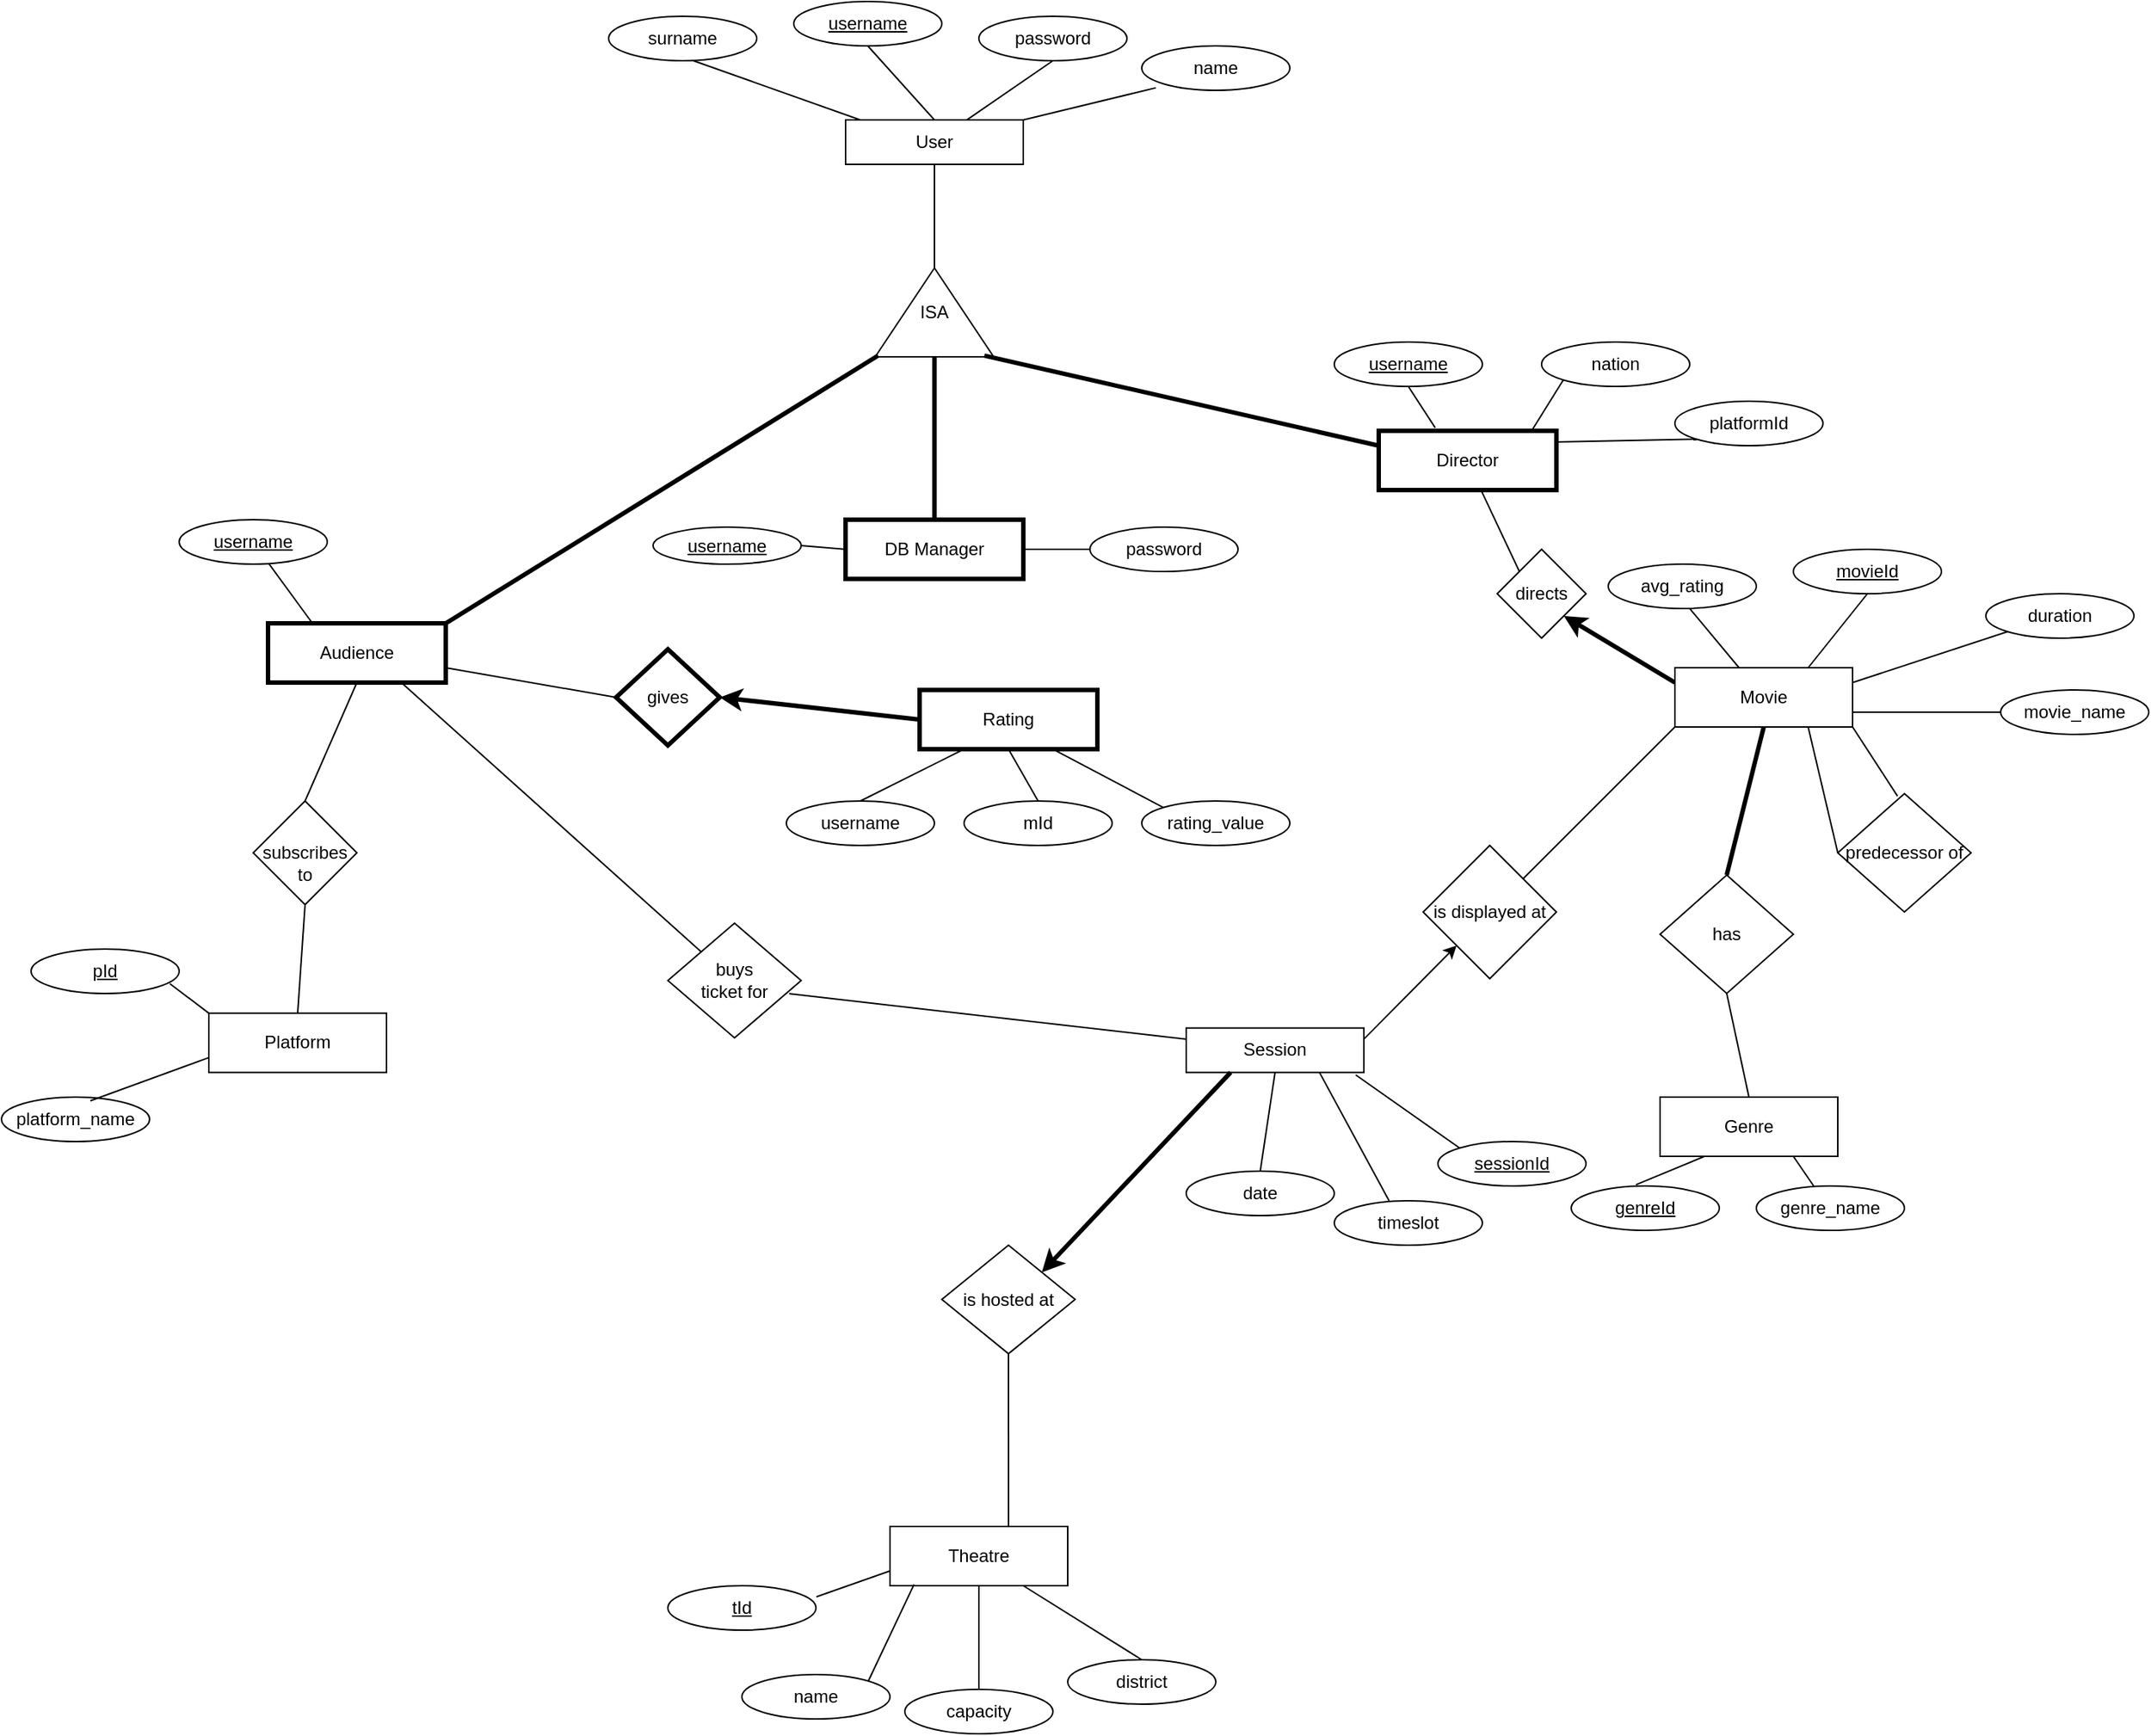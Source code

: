<mxfile version="21.1.2" type="github">
  <diagram id="R2lEEEUBdFMjLlhIrx00" name="Page-1">
    <mxGraphModel dx="2578" dy="990" grid="1" gridSize="10" guides="1" tooltips="1" connect="1" arrows="1" fold="1" page="1" pageScale="1" pageWidth="850" pageHeight="1100" math="0" shadow="0" extFonts="Permanent Marker^https://fonts.googleapis.com/css?family=Permanent+Marker">
      <root>
        <mxCell id="0" />
        <mxCell id="1" parent="0" />
        <mxCell id="zAh7T7VeR0X0RpMaVZyu-1" value="User" style="rounded=0;whiteSpace=wrap;html=1;" vertex="1" parent="1">
          <mxGeometry x="100" y="150" width="120" height="30" as="geometry" />
        </mxCell>
        <mxCell id="zAh7T7VeR0X0RpMaVZyu-5" value="" style="endArrow=none;html=1;rounded=0;exitX=0.672;exitY=0.999;exitDx=0;exitDy=0;exitPerimeter=0;entryX=0.083;entryY=0;entryDx=0;entryDy=0;entryPerimeter=0;" edge="1" parent="1" target="zAh7T7VeR0X0RpMaVZyu-1">
          <mxGeometry width="50" height="50" relative="1" as="geometry">
            <mxPoint x="-2.8" y="109.97" as="sourcePoint" />
            <mxPoint x="270" y="160" as="targetPoint" />
          </mxGeometry>
        </mxCell>
        <mxCell id="zAh7T7VeR0X0RpMaVZyu-6" value="&lt;u&gt;username&lt;/u&gt;" style="ellipse;whiteSpace=wrap;html=1;" vertex="1" parent="1">
          <mxGeometry x="65" y="70" width="100" height="30" as="geometry" />
        </mxCell>
        <mxCell id="zAh7T7VeR0X0RpMaVZyu-7" value="" style="endArrow=none;html=1;rounded=0;exitX=0.5;exitY=1;exitDx=0;exitDy=0;entryX=0.5;entryY=0;entryDx=0;entryDy=0;" edge="1" parent="1" source="zAh7T7VeR0X0RpMaVZyu-6" target="zAh7T7VeR0X0RpMaVZyu-1">
          <mxGeometry width="50" height="50" relative="1" as="geometry">
            <mxPoint x="120" y="110" as="sourcePoint" />
            <mxPoint x="163" y="150" as="targetPoint" />
          </mxGeometry>
        </mxCell>
        <mxCell id="zAh7T7VeR0X0RpMaVZyu-8" value="password" style="ellipse;whiteSpace=wrap;html=1;" vertex="1" parent="1">
          <mxGeometry x="190" y="80" width="100" height="30" as="geometry" />
        </mxCell>
        <mxCell id="zAh7T7VeR0X0RpMaVZyu-9" value="name" style="ellipse;whiteSpace=wrap;html=1;" vertex="1" parent="1">
          <mxGeometry x="300" y="100" width="100" height="30" as="geometry" />
        </mxCell>
        <mxCell id="zAh7T7VeR0X0RpMaVZyu-10" value="" style="endArrow=none;html=1;rounded=0;exitX=0.683;exitY=-0.001;exitDx=0;exitDy=0;exitPerimeter=0;entryX=0.5;entryY=1;entryDx=0;entryDy=0;" edge="1" parent="1" source="zAh7T7VeR0X0RpMaVZyu-1" target="zAh7T7VeR0X0RpMaVZyu-8">
          <mxGeometry width="50" height="50" relative="1" as="geometry">
            <mxPoint x="150" y="160" as="sourcePoint" />
            <mxPoint x="200" y="110" as="targetPoint" />
          </mxGeometry>
        </mxCell>
        <mxCell id="zAh7T7VeR0X0RpMaVZyu-11" value="" style="endArrow=none;html=1;rounded=0;entryX=0.095;entryY=0.944;entryDx=0;entryDy=0;entryPerimeter=0;" edge="1" parent="1" target="zAh7T7VeR0X0RpMaVZyu-9">
          <mxGeometry width="50" height="50" relative="1" as="geometry">
            <mxPoint x="220" y="150" as="sourcePoint" />
            <mxPoint x="320" y="120" as="targetPoint" />
            <Array as="points" />
          </mxGeometry>
        </mxCell>
        <mxCell id="zAh7T7VeR0X0RpMaVZyu-12" value="surname" style="ellipse;whiteSpace=wrap;html=1;" vertex="1" parent="1">
          <mxGeometry x="-60" y="80" width="100" height="30" as="geometry" />
        </mxCell>
        <mxCell id="zAh7T7VeR0X0RpMaVZyu-14" value="" style="endArrow=none;html=1;rounded=0;entryX=0.5;entryY=1;entryDx=0;entryDy=0;exitX=1;exitY=0.5;exitDx=0;exitDy=0;" edge="1" parent="1" source="zAh7T7VeR0X0RpMaVZyu-16" target="zAh7T7VeR0X0RpMaVZyu-1">
          <mxGeometry width="50" height="50" relative="1" as="geometry">
            <mxPoint x="400" y="360" as="sourcePoint" />
            <mxPoint x="470" y="330" as="targetPoint" />
          </mxGeometry>
        </mxCell>
        <mxCell id="zAh7T7VeR0X0RpMaVZyu-16" value="ISA" style="triangle;whiteSpace=wrap;html=1;direction=north;" vertex="1" parent="1">
          <mxGeometry x="120" y="250" width="80" height="60" as="geometry" />
        </mxCell>
        <mxCell id="zAh7T7VeR0X0RpMaVZyu-17" value="Audience" style="rounded=0;whiteSpace=wrap;html=1;strokeWidth=3;" vertex="1" parent="1">
          <mxGeometry x="-290" y="490" width="120" height="40" as="geometry" />
        </mxCell>
        <mxCell id="zAh7T7VeR0X0RpMaVZyu-18" value="Director" style="rounded=0;whiteSpace=wrap;html=1;strokeWidth=3;" vertex="1" parent="1">
          <mxGeometry x="460" y="360" width="120" height="40" as="geometry" />
        </mxCell>
        <mxCell id="zAh7T7VeR0X0RpMaVZyu-19" value="" style="endArrow=none;html=1;rounded=0;exitX=1;exitY=0;exitDx=0;exitDy=0;entryX=0.014;entryY=0.025;entryDx=0;entryDy=0;entryPerimeter=0;strokeWidth=3;" edge="1" parent="1" source="zAh7T7VeR0X0RpMaVZyu-17" target="zAh7T7VeR0X0RpMaVZyu-16">
          <mxGeometry width="50" height="50" relative="1" as="geometry">
            <mxPoint x="330" y="450" as="sourcePoint" />
            <mxPoint x="370" y="410" as="targetPoint" />
          </mxGeometry>
        </mxCell>
        <mxCell id="zAh7T7VeR0X0RpMaVZyu-20" value="" style="endArrow=none;html=1;rounded=0;exitX=0;exitY=0.25;exitDx=0;exitDy=0;entryX=0.014;entryY=0.921;entryDx=0;entryDy=0;entryPerimeter=0;strokeWidth=3;" edge="1" parent="1" source="zAh7T7VeR0X0RpMaVZyu-18" target="zAh7T7VeR0X0RpMaVZyu-16">
          <mxGeometry width="50" height="50" relative="1" as="geometry">
            <mxPoint x="390" y="450" as="sourcePoint" />
            <mxPoint x="430" y="410" as="targetPoint" />
          </mxGeometry>
        </mxCell>
        <mxCell id="zAh7T7VeR0X0RpMaVZyu-21" value="&lt;u&gt;username&lt;/u&gt;" style="ellipse;whiteSpace=wrap;html=1;" vertex="1" parent="1">
          <mxGeometry x="-350" y="420" width="100" height="30" as="geometry" />
        </mxCell>
        <mxCell id="zAh7T7VeR0X0RpMaVZyu-22" value="" style="endArrow=none;html=1;rounded=0;exitX=0.25;exitY=0;exitDx=0;exitDy=0;" edge="1" parent="1" source="zAh7T7VeR0X0RpMaVZyu-17" target="zAh7T7VeR0X0RpMaVZyu-21">
          <mxGeometry width="50" height="50" relative="1" as="geometry">
            <mxPoint x="260" y="420" as="sourcePoint" />
            <mxPoint x="310" y="370" as="targetPoint" />
          </mxGeometry>
        </mxCell>
        <mxCell id="zAh7T7VeR0X0RpMaVZyu-23" value="&lt;u&gt;username&lt;/u&gt;" style="ellipse;whiteSpace=wrap;html=1;" vertex="1" parent="1">
          <mxGeometry x="430" y="300" width="100" height="30" as="geometry" />
        </mxCell>
        <mxCell id="zAh7T7VeR0X0RpMaVZyu-24" value="nation" style="ellipse;whiteSpace=wrap;html=1;" vertex="1" parent="1">
          <mxGeometry x="570" y="300" width="100" height="30" as="geometry" />
        </mxCell>
        <mxCell id="zAh7T7VeR0X0RpMaVZyu-25" value="platformId" style="ellipse;whiteSpace=wrap;html=1;" vertex="1" parent="1">
          <mxGeometry x="660" y="340" width="100" height="30" as="geometry" />
        </mxCell>
        <mxCell id="zAh7T7VeR0X0RpMaVZyu-26" value="" style="endArrow=none;html=1;rounded=0;exitX=0.318;exitY=-0.052;exitDx=0;exitDy=0;exitPerimeter=0;entryX=0.5;entryY=1;entryDx=0;entryDy=0;" edge="1" parent="1" source="zAh7T7VeR0X0RpMaVZyu-18" target="zAh7T7VeR0X0RpMaVZyu-23">
          <mxGeometry width="50" height="50" relative="1" as="geometry">
            <mxPoint x="530" y="410" as="sourcePoint" />
            <mxPoint x="500" y="390" as="targetPoint" />
          </mxGeometry>
        </mxCell>
        <mxCell id="zAh7T7VeR0X0RpMaVZyu-27" value="" style="endArrow=none;html=1;rounded=0;exitX=0.863;exitY=-0.012;exitDx=0;exitDy=0;exitPerimeter=0;entryX=0;entryY=1;entryDx=0;entryDy=0;" edge="1" parent="1" source="zAh7T7VeR0X0RpMaVZyu-18" target="zAh7T7VeR0X0RpMaVZyu-24">
          <mxGeometry width="50" height="50" relative="1" as="geometry">
            <mxPoint x="650" y="410" as="sourcePoint" />
            <mxPoint x="620" y="390" as="targetPoint" />
          </mxGeometry>
        </mxCell>
        <mxCell id="zAh7T7VeR0X0RpMaVZyu-28" value="" style="endArrow=none;html=1;rounded=0;exitX=1.003;exitY=0.186;exitDx=0;exitDy=0;exitPerimeter=0;entryX=0;entryY=1;entryDx=0;entryDy=0;" edge="1" parent="1" source="zAh7T7VeR0X0RpMaVZyu-18" target="zAh7T7VeR0X0RpMaVZyu-25">
          <mxGeometry width="50" height="50" relative="1" as="geometry">
            <mxPoint x="770" y="410" as="sourcePoint" />
            <mxPoint x="740" y="390" as="targetPoint" />
          </mxGeometry>
        </mxCell>
        <mxCell id="zAh7T7VeR0X0RpMaVZyu-31" value="Session" style="rounded=0;whiteSpace=wrap;html=1;" vertex="1" parent="1">
          <mxGeometry x="330" y="763.32" width="120" height="30" as="geometry" />
        </mxCell>
        <mxCell id="zAh7T7VeR0X0RpMaVZyu-33" value="avg_rating" style="ellipse;whiteSpace=wrap;html=1;" vertex="1" parent="1">
          <mxGeometry x="615" y="450" width="100" height="30" as="geometry" />
        </mxCell>
        <mxCell id="zAh7T7VeR0X0RpMaVZyu-35" value="duration" style="ellipse;whiteSpace=wrap;html=1;" vertex="1" parent="1">
          <mxGeometry x="870" y="470" width="100" height="30" as="geometry" />
        </mxCell>
        <mxCell id="zAh7T7VeR0X0RpMaVZyu-36" value="movie_name" style="ellipse;whiteSpace=wrap;html=1;" vertex="1" parent="1">
          <mxGeometry x="880" y="535" width="100" height="30" as="geometry" />
        </mxCell>
        <mxCell id="zAh7T7VeR0X0RpMaVZyu-37" value="&lt;u&gt;movieId&lt;/u&gt;" style="ellipse;whiteSpace=wrap;html=1;" vertex="1" parent="1">
          <mxGeometry x="740" y="440" width="100" height="30" as="geometry" />
        </mxCell>
        <mxCell id="zAh7T7VeR0X0RpMaVZyu-40" value="" style="endArrow=none;html=1;rounded=0;" edge="1" parent="1" source="zAh7T7VeR0X0RpMaVZyu-144">
          <mxGeometry width="50" height="50" relative="1" as="geometry">
            <mxPoint x="420" y="704.58" as="sourcePoint" />
            <mxPoint x="670" y="480" as="targetPoint" />
          </mxGeometry>
        </mxCell>
        <mxCell id="zAh7T7VeR0X0RpMaVZyu-41" value="" style="endArrow=none;html=1;rounded=0;entryX=1;entryY=0.25;entryDx=0;entryDy=0;exitX=0;exitY=1;exitDx=0;exitDy=0;" edge="1" parent="1" source="zAh7T7VeR0X0RpMaVZyu-35" target="zAh7T7VeR0X0RpMaVZyu-144">
          <mxGeometry width="50" height="50" relative="1" as="geometry">
            <mxPoint x="260" y="780" as="sourcePoint" />
            <mxPoint x="330" y="780" as="targetPoint" />
          </mxGeometry>
        </mxCell>
        <mxCell id="zAh7T7VeR0X0RpMaVZyu-42" value="" style="endArrow=none;html=1;rounded=0;entryX=1;entryY=0.75;entryDx=0;entryDy=0;exitX=0;exitY=0.5;exitDx=0;exitDy=0;" edge="1" parent="1" source="zAh7T7VeR0X0RpMaVZyu-36" target="zAh7T7VeR0X0RpMaVZyu-144">
          <mxGeometry width="50" height="50" relative="1" as="geometry">
            <mxPoint x="220" y="749" as="sourcePoint" />
            <mxPoint x="290" y="749" as="targetPoint" />
          </mxGeometry>
        </mxCell>
        <mxCell id="zAh7T7VeR0X0RpMaVZyu-43" value="" style="endArrow=none;html=1;rounded=0;entryX=0.75;entryY=0;entryDx=0;entryDy=0;exitX=0.5;exitY=1;exitDx=0;exitDy=0;" edge="1" parent="1" source="zAh7T7VeR0X0RpMaVZyu-37" target="zAh7T7VeR0X0RpMaVZyu-144">
          <mxGeometry width="50" height="50" relative="1" as="geometry">
            <mxPoint x="220" y="704.58" as="sourcePoint" />
            <mxPoint x="290" y="704.58" as="targetPoint" />
          </mxGeometry>
        </mxCell>
        <mxCell id="zAh7T7VeR0X0RpMaVZyu-44" value="directs" style="rhombus;whiteSpace=wrap;html=1;" vertex="1" parent="1">
          <mxGeometry x="540" y="440" width="60" height="60" as="geometry" />
        </mxCell>
        <mxCell id="zAh7T7VeR0X0RpMaVZyu-45" value="" style="endArrow=classic;html=1;rounded=0;entryX=1;entryY=1;entryDx=0;entryDy=0;exitX=0;exitY=0.25;exitDx=0;exitDy=0;strokeWidth=3;" edge="1" parent="1" source="zAh7T7VeR0X0RpMaVZyu-144" target="zAh7T7VeR0X0RpMaVZyu-44">
          <mxGeometry width="50" height="50" relative="1" as="geometry">
            <mxPoint x="360" y="720" as="sourcePoint" />
            <mxPoint x="400" y="680" as="targetPoint" />
          </mxGeometry>
        </mxCell>
        <mxCell id="zAh7T7VeR0X0RpMaVZyu-46" value="" style="endArrow=none;html=1;rounded=0;exitX=0;exitY=0;exitDx=0;exitDy=0;entryX=0.579;entryY=1.021;entryDx=0;entryDy=0;entryPerimeter=0;" edge="1" parent="1" source="zAh7T7VeR0X0RpMaVZyu-44" target="zAh7T7VeR0X0RpMaVZyu-18">
          <mxGeometry width="50" height="50" relative="1" as="geometry">
            <mxPoint x="480" y="510" as="sourcePoint" />
            <mxPoint x="530" y="460" as="targetPoint" />
          </mxGeometry>
        </mxCell>
        <mxCell id="zAh7T7VeR0X0RpMaVZyu-47" value="Platform" style="rounded=0;whiteSpace=wrap;html=1;strokeWidth=1;" vertex="1" parent="1">
          <mxGeometry x="-330" y="753.32" width="120" height="40" as="geometry" />
        </mxCell>
        <mxCell id="zAh7T7VeR0X0RpMaVZyu-48" value="platform_name" style="ellipse;whiteSpace=wrap;html=1;" vertex="1" parent="1">
          <mxGeometry x="-470" y="810.0" width="100" height="30" as="geometry" />
        </mxCell>
        <mxCell id="zAh7T7VeR0X0RpMaVZyu-49" value="&lt;u&gt;pId&lt;/u&gt;" style="ellipse;whiteSpace=wrap;html=1;" vertex="1" parent="1">
          <mxGeometry x="-450" y="710.0" width="100" height="30" as="geometry" />
        </mxCell>
        <mxCell id="zAh7T7VeR0X0RpMaVZyu-50" value="" style="endArrow=none;html=1;rounded=0;exitX=0;exitY=0.75;exitDx=0;exitDy=0;entryX=0.6;entryY=0.084;entryDx=0;entryDy=0;entryPerimeter=0;" edge="1" parent="1" source="zAh7T7VeR0X0RpMaVZyu-47" target="zAh7T7VeR0X0RpMaVZyu-48">
          <mxGeometry width="50" height="50" relative="1" as="geometry">
            <mxPoint x="875" y="625" as="sourcePoint" />
            <mxPoint x="920" y="580" as="targetPoint" />
          </mxGeometry>
        </mxCell>
        <mxCell id="zAh7T7VeR0X0RpMaVZyu-51" value="" style="endArrow=none;html=1;rounded=0;exitX=0;exitY=0;exitDx=0;exitDy=0;entryX=0.937;entryY=0.778;entryDx=0;entryDy=0;entryPerimeter=0;" edge="1" parent="1" source="zAh7T7VeR0X0RpMaVZyu-47" target="zAh7T7VeR0X0RpMaVZyu-49">
          <mxGeometry width="50" height="50" relative="1" as="geometry">
            <mxPoint x="-210" y="763.32" as="sourcePoint" />
            <mxPoint x="-165" y="718.32" as="targetPoint" />
          </mxGeometry>
        </mxCell>
        <mxCell id="zAh7T7VeR0X0RpMaVZyu-61" value="" style="endArrow=classic;html=1;rounded=0;exitX=1;exitY=0.25;exitDx=0;exitDy=0;" edge="1" target="zAh7T7VeR0X0RpMaVZyu-62" parent="1" source="zAh7T7VeR0X0RpMaVZyu-31">
          <mxGeometry width="50" height="50" relative="1" as="geometry">
            <mxPoint x="470" y="690" as="sourcePoint" />
            <mxPoint x="820" y="780" as="targetPoint" />
          </mxGeometry>
        </mxCell>
        <mxCell id="zAh7T7VeR0X0RpMaVZyu-62" value="is displayed at" style="rhombus;whiteSpace=wrap;html=1;" vertex="1" parent="1">
          <mxGeometry x="490" y="640" width="90" height="90" as="geometry" />
        </mxCell>
        <mxCell id="zAh7T7VeR0X0RpMaVZyu-64" value="Theatre" style="rounded=0;whiteSpace=wrap;html=1;" vertex="1" parent="1">
          <mxGeometry x="130" y="1100" width="120" height="40" as="geometry" />
        </mxCell>
        <mxCell id="zAh7T7VeR0X0RpMaVZyu-66" value="district" style="ellipse;whiteSpace=wrap;html=1;" vertex="1" parent="1">
          <mxGeometry x="250" y="1190" width="100" height="30" as="geometry" />
        </mxCell>
        <mxCell id="zAh7T7VeR0X0RpMaVZyu-67" value="capacity" style="ellipse;whiteSpace=wrap;html=1;" vertex="1" parent="1">
          <mxGeometry x="140" y="1210" width="100" height="30" as="geometry" />
        </mxCell>
        <mxCell id="zAh7T7VeR0X0RpMaVZyu-68" value="name" style="ellipse;whiteSpace=wrap;html=1;" vertex="1" parent="1">
          <mxGeometry x="30" y="1200" width="100" height="30" as="geometry" />
        </mxCell>
        <mxCell id="zAh7T7VeR0X0RpMaVZyu-69" value="&lt;u&gt;tId&lt;/u&gt;" style="ellipse;whiteSpace=wrap;html=1;" vertex="1" parent="1">
          <mxGeometry x="-20" y="1140" width="100" height="30" as="geometry" />
        </mxCell>
        <mxCell id="zAh7T7VeR0X0RpMaVZyu-70" value="" style="endArrow=none;html=1;rounded=0;entryX=0.75;entryY=1;entryDx=0;entryDy=0;exitX=0.5;exitY=0;exitDx=0;exitDy=0;" edge="1" parent="1" source="zAh7T7VeR0X0RpMaVZyu-66" target="zAh7T7VeR0X0RpMaVZyu-64">
          <mxGeometry width="50" height="50" relative="1" as="geometry">
            <mxPoint x="90" y="1164.58" as="sourcePoint" />
            <mxPoint x="160" y="1164.58" as="targetPoint" />
          </mxGeometry>
        </mxCell>
        <mxCell id="zAh7T7VeR0X0RpMaVZyu-71" value="" style="endArrow=none;html=1;rounded=0;entryX=0;entryY=0.75;entryDx=0;entryDy=0;exitX=1.003;exitY=0.25;exitDx=0;exitDy=0;exitPerimeter=0;" edge="1" parent="1" source="zAh7T7VeR0X0RpMaVZyu-69" target="zAh7T7VeR0X0RpMaVZyu-64">
          <mxGeometry width="50" height="50" relative="1" as="geometry">
            <mxPoint x="90" y="1094.58" as="sourcePoint" />
            <mxPoint x="160" y="1094.58" as="targetPoint" />
          </mxGeometry>
        </mxCell>
        <mxCell id="zAh7T7VeR0X0RpMaVZyu-72" value="" style="endArrow=none;html=1;rounded=0;entryX=0.135;entryY=0.979;entryDx=0;entryDy=0;exitX=1;exitY=0;exitDx=0;exitDy=0;entryPerimeter=0;" edge="1" parent="1" source="zAh7T7VeR0X0RpMaVZyu-68" target="zAh7T7VeR0X0RpMaVZyu-64">
          <mxGeometry width="50" height="50" relative="1" as="geometry">
            <mxPoint x="90" y="1034.58" as="sourcePoint" />
            <mxPoint x="160" y="1034.58" as="targetPoint" />
          </mxGeometry>
        </mxCell>
        <mxCell id="zAh7T7VeR0X0RpMaVZyu-73" value="" style="endArrow=none;html=1;rounded=0;entryX=0.5;entryY=1;entryDx=0;entryDy=0;" edge="1" parent="1" source="zAh7T7VeR0X0RpMaVZyu-67" target="zAh7T7VeR0X0RpMaVZyu-64">
          <mxGeometry width="50" height="50" relative="1" as="geometry">
            <mxPoint x="90" y="984.58" as="sourcePoint" />
            <mxPoint x="160" y="984.58" as="targetPoint" />
          </mxGeometry>
        </mxCell>
        <mxCell id="zAh7T7VeR0X0RpMaVZyu-74" value="date" style="ellipse;whiteSpace=wrap;html=1;" vertex="1" parent="1">
          <mxGeometry x="330" y="860" width="100" height="30" as="geometry" />
        </mxCell>
        <mxCell id="zAh7T7VeR0X0RpMaVZyu-75" value="timeslot" style="ellipse;whiteSpace=wrap;html=1;" vertex="1" parent="1">
          <mxGeometry x="430" y="880" width="100" height="30" as="geometry" />
        </mxCell>
        <mxCell id="zAh7T7VeR0X0RpMaVZyu-76" value="&lt;u&gt;sessionId&lt;/u&gt;" style="ellipse;whiteSpace=wrap;html=1;" vertex="1" parent="1">
          <mxGeometry x="500" y="840" width="100" height="30" as="geometry" />
        </mxCell>
        <mxCell id="zAh7T7VeR0X0RpMaVZyu-79" value="" style="endArrow=none;html=1;rounded=0;exitX=0.5;exitY=0;exitDx=0;exitDy=0;entryX=0.5;entryY=1;entryDx=0;entryDy=0;" edge="1" parent="1" source="zAh7T7VeR0X0RpMaVZyu-74" target="zAh7T7VeR0X0RpMaVZyu-31">
          <mxGeometry width="50" height="50" relative="1" as="geometry">
            <mxPoint x="500" y="900" as="sourcePoint" />
            <mxPoint x="540" y="860" as="targetPoint" />
          </mxGeometry>
        </mxCell>
        <mxCell id="zAh7T7VeR0X0RpMaVZyu-80" value="" style="endArrow=none;html=1;rounded=0;entryX=0.75;entryY=1;entryDx=0;entryDy=0;exitX=0.37;exitY=0;exitDx=0;exitDy=0;exitPerimeter=0;" edge="1" parent="1" source="zAh7T7VeR0X0RpMaVZyu-75" target="zAh7T7VeR0X0RpMaVZyu-31">
          <mxGeometry width="50" height="50" relative="1" as="geometry">
            <mxPoint x="520" y="907.79" as="sourcePoint" />
            <mxPoint x="570" y="860" as="targetPoint" />
          </mxGeometry>
        </mxCell>
        <mxCell id="zAh7T7VeR0X0RpMaVZyu-89" value="" style="endArrow=classic;html=1;rounded=0;entryX=1;entryY=0;entryDx=0;entryDy=0;exitX=0.25;exitY=1;exitDx=0;exitDy=0;strokeWidth=3;" edge="1" parent="1" source="zAh7T7VeR0X0RpMaVZyu-31" target="zAh7T7VeR0X0RpMaVZyu-142">
          <mxGeometry width="50" height="50" relative="1" as="geometry">
            <mxPoint x="490" y="980" as="sourcePoint" />
            <mxPoint x="178" y="1061.218" as="targetPoint" />
          </mxGeometry>
        </mxCell>
        <mxCell id="zAh7T7VeR0X0RpMaVZyu-90" value="" style="endArrow=none;html=1;rounded=0;exitX=0.954;exitY=1.056;exitDx=0;exitDy=0;exitPerimeter=0;entryX=0;entryY=0;entryDx=0;entryDy=0;" edge="1" parent="1" source="zAh7T7VeR0X0RpMaVZyu-31" target="zAh7T7VeR0X0RpMaVZyu-76">
          <mxGeometry width="50" height="50" relative="1" as="geometry">
            <mxPoint x="340" y="812.9" as="sourcePoint" />
            <mxPoint x="419.474" y="860.526" as="targetPoint" />
          </mxGeometry>
        </mxCell>
        <mxCell id="zAh7T7VeR0X0RpMaVZyu-93" value="Genre" style="rounded=0;whiteSpace=wrap;html=1;" vertex="1" parent="1">
          <mxGeometry x="650" y="810" width="120" height="40" as="geometry" />
        </mxCell>
        <mxCell id="zAh7T7VeR0X0RpMaVZyu-94" value="has" style="rhombus;whiteSpace=wrap;html=1;" vertex="1" parent="1">
          <mxGeometry x="650" y="660" width="90" height="80" as="geometry" />
        </mxCell>
        <mxCell id="zAh7T7VeR0X0RpMaVZyu-96" value="" style="endArrow=none;html=1;rounded=0;entryX=0.5;entryY=0;entryDx=0;entryDy=0;exitX=0.5;exitY=1;exitDx=0;exitDy=0;strokeWidth=3;" edge="1" parent="1" source="zAh7T7VeR0X0RpMaVZyu-144" target="zAh7T7VeR0X0RpMaVZyu-94">
          <mxGeometry width="50" height="50" relative="1" as="geometry">
            <mxPoint x="410" y="749.17" as="sourcePoint" />
            <mxPoint x="480" y="749.17" as="targetPoint" />
          </mxGeometry>
        </mxCell>
        <mxCell id="zAh7T7VeR0X0RpMaVZyu-99" value="" style="endArrow=none;html=1;rounded=0;entryX=0.5;entryY=0;entryDx=0;entryDy=0;exitX=0.5;exitY=1;exitDx=0;exitDy=0;" edge="1" parent="1" source="zAh7T7VeR0X0RpMaVZyu-94" target="zAh7T7VeR0X0RpMaVZyu-93">
          <mxGeometry width="50" height="50" relative="1" as="geometry">
            <mxPoint x="610" y="688.32" as="sourcePoint" />
            <mxPoint x="780" y="708.32" as="targetPoint" />
          </mxGeometry>
        </mxCell>
        <mxCell id="zAh7T7VeR0X0RpMaVZyu-101" value="&lt;u&gt;genreId&lt;/u&gt;" style="ellipse;whiteSpace=wrap;html=1;" vertex="1" parent="1">
          <mxGeometry x="590" y="870" width="100" height="30" as="geometry" />
        </mxCell>
        <mxCell id="zAh7T7VeR0X0RpMaVZyu-103" value="" style="endArrow=none;html=1;rounded=0;entryX=0.437;entryY=-0.028;entryDx=0;entryDy=0;entryPerimeter=0;exitX=0.25;exitY=1;exitDx=0;exitDy=0;" edge="1" parent="1" source="zAh7T7VeR0X0RpMaVZyu-93" target="zAh7T7VeR0X0RpMaVZyu-101">
          <mxGeometry width="50" height="50" relative="1" as="geometry">
            <mxPoint x="820" y="850" as="sourcePoint" />
            <mxPoint x="1280" y="790" as="targetPoint" />
          </mxGeometry>
        </mxCell>
        <mxCell id="zAh7T7VeR0X0RpMaVZyu-109" value="&lt;br&gt;subscribes to" style="rhombus;whiteSpace=wrap;html=1;" vertex="1" parent="1">
          <mxGeometry x="-300" y="610" width="70" height="70" as="geometry" />
        </mxCell>
        <mxCell id="zAh7T7VeR0X0RpMaVZyu-111" value="" style="endArrow=none;html=1;rounded=0;entryX=0.5;entryY=1;entryDx=0;entryDy=0;exitX=0.5;exitY=0;exitDx=0;exitDy=0;" edge="1" source="zAh7T7VeR0X0RpMaVZyu-109" parent="1" target="zAh7T7VeR0X0RpMaVZyu-17">
          <mxGeometry width="50" height="50" relative="1" as="geometry">
            <mxPoint x="180" y="559.17" as="sourcePoint" />
            <mxPoint x="310" y="470" as="targetPoint" />
          </mxGeometry>
        </mxCell>
        <mxCell id="zAh7T7VeR0X0RpMaVZyu-123" value="gives" style="rhombus;whiteSpace=wrap;html=1;strokeWidth=3;" vertex="1" parent="1">
          <mxGeometry x="-55" y="507.5" width="70" height="65" as="geometry" />
        </mxCell>
        <mxCell id="zAh7T7VeR0X0RpMaVZyu-126" value="" style="endArrow=none;html=1;rounded=0;entryX=0;entryY=0.5;entryDx=0;entryDy=0;exitX=1;exitY=0.75;exitDx=0;exitDy=0;" edge="1" parent="1" source="zAh7T7VeR0X0RpMaVZyu-17" target="zAh7T7VeR0X0RpMaVZyu-123">
          <mxGeometry width="50" height="50" relative="1" as="geometry">
            <mxPoint x="-170" y="530" as="sourcePoint" />
            <mxPoint x="-100" y="530" as="targetPoint" />
          </mxGeometry>
        </mxCell>
        <mxCell id="zAh7T7VeR0X0RpMaVZyu-129" value="DB Manager" style="rounded=0;whiteSpace=wrap;html=1;strokeWidth=3;" vertex="1" parent="1">
          <mxGeometry x="100" y="420" width="120" height="40" as="geometry" />
        </mxCell>
        <mxCell id="zAh7T7VeR0X0RpMaVZyu-130" value="" style="endArrow=none;html=1;rounded=0;entryX=0;entryY=0.5;entryDx=0;entryDy=0;exitX=0.5;exitY=0;exitDx=0;exitDy=0;strokeWidth=3;" edge="1" parent="1" source="zAh7T7VeR0X0RpMaVZyu-129" target="zAh7T7VeR0X0RpMaVZyu-16">
          <mxGeometry width="50" height="50" relative="1" as="geometry">
            <mxPoint x="120" y="500" as="sourcePoint" />
            <mxPoint x="170" y="490" as="targetPoint" />
          </mxGeometry>
        </mxCell>
        <mxCell id="zAh7T7VeR0X0RpMaVZyu-131" value="password" style="ellipse;whiteSpace=wrap;html=1;" vertex="1" parent="1">
          <mxGeometry x="265" y="425" width="100" height="30" as="geometry" />
        </mxCell>
        <mxCell id="zAh7T7VeR0X0RpMaVZyu-132" value="&lt;u&gt;username&lt;/u&gt;" style="ellipse;whiteSpace=wrap;html=1;" vertex="1" parent="1">
          <mxGeometry x="-30" y="425" width="100" height="25" as="geometry" />
        </mxCell>
        <mxCell id="zAh7T7VeR0X0RpMaVZyu-133" value="" style="endArrow=none;html=1;rounded=0;exitX=1;exitY=0.5;exitDx=0;exitDy=0;" edge="1" parent="1" source="zAh7T7VeR0X0RpMaVZyu-132">
          <mxGeometry width="50" height="50" relative="1" as="geometry">
            <mxPoint x="80" y="439.58" as="sourcePoint" />
            <mxPoint x="100" y="440" as="targetPoint" />
          </mxGeometry>
        </mxCell>
        <mxCell id="zAh7T7VeR0X0RpMaVZyu-134" value="" style="endArrow=none;html=1;rounded=0;entryX=1;entryY=0.5;entryDx=0;entryDy=0;exitX=0;exitY=0.5;exitDx=0;exitDy=0;" edge="1" parent="1" source="zAh7T7VeR0X0RpMaVZyu-131" target="zAh7T7VeR0X0RpMaVZyu-129">
          <mxGeometry width="50" height="50" relative="1" as="geometry">
            <mxPoint x="110" y="477.5" as="sourcePoint" />
            <mxPoint x="180" y="477.5" as="targetPoint" />
          </mxGeometry>
        </mxCell>
        <mxCell id="zAh7T7VeR0X0RpMaVZyu-137" value="" style="endArrow=none;html=1;rounded=0;exitX=0.5;exitY=1;exitDx=0;exitDy=0;entryX=0.5;entryY=0;entryDx=0;entryDy=0;" edge="1" parent="1" source="zAh7T7VeR0X0RpMaVZyu-109" target="zAh7T7VeR0X0RpMaVZyu-47">
          <mxGeometry width="50" height="50" relative="1" as="geometry">
            <mxPoint x="-320" y="793" as="sourcePoint" />
            <mxPoint x="-400" y="823" as="targetPoint" />
          </mxGeometry>
        </mxCell>
        <mxCell id="zAh7T7VeR0X0RpMaVZyu-138" value="" style="endArrow=none;html=1;rounded=0;entryX=0.387;entryY=0;entryDx=0;entryDy=0;exitX=0.75;exitY=1;exitDx=0;exitDy=0;entryPerimeter=0;" edge="1" parent="1" source="zAh7T7VeR0X0RpMaVZyu-93" target="zAh7T7VeR0X0RpMaVZyu-100">
          <mxGeometry width="50" height="50" relative="1" as="geometry">
            <mxPoint x="900" y="728" as="sourcePoint" />
            <mxPoint x="1330" y="870" as="targetPoint" />
          </mxGeometry>
        </mxCell>
        <mxCell id="zAh7T7VeR0X0RpMaVZyu-100" value="genre_name" style="ellipse;whiteSpace=wrap;html=1;" vertex="1" parent="1">
          <mxGeometry x="715" y="870" width="100" height="30" as="geometry" />
        </mxCell>
        <mxCell id="zAh7T7VeR0X0RpMaVZyu-141" value="" style="endArrow=none;html=1;rounded=0;entryX=0.667;entryY=0;entryDx=0;entryDy=0;exitX=0.5;exitY=1;exitDx=0;exitDy=0;entryPerimeter=0;" edge="1" parent="1" source="zAh7T7VeR0X0RpMaVZyu-142" target="zAh7T7VeR0X0RpMaVZyu-64">
          <mxGeometry width="50" height="50" relative="1" as="geometry">
            <mxPoint x="845" y="200" as="sourcePoint" />
            <mxPoint x="915" y="200" as="targetPoint" />
          </mxGeometry>
        </mxCell>
        <mxCell id="zAh7T7VeR0X0RpMaVZyu-142" value="is hosted at" style="rhombus;whiteSpace=wrap;html=1;" vertex="1" parent="1">
          <mxGeometry x="165" y="910" width="90" height="73.32" as="geometry" />
        </mxCell>
        <mxCell id="zAh7T7VeR0X0RpMaVZyu-144" value="Movie" style="rounded=0;whiteSpace=wrap;html=1;" vertex="1" parent="1">
          <mxGeometry x="660" y="520" width="120" height="40" as="geometry" />
        </mxCell>
        <mxCell id="zAh7T7VeR0X0RpMaVZyu-146" value="" style="endArrow=none;html=1;rounded=0;entryX=0.448;entryY=0.021;entryDx=0;entryDy=0;exitX=1;exitY=1;exitDx=0;exitDy=0;entryPerimeter=0;" edge="1" parent="1" source="zAh7T7VeR0X0RpMaVZyu-144" target="zAh7T7VeR0X0RpMaVZyu-175">
          <mxGeometry width="50" height="50" relative="1" as="geometry">
            <mxPoint x="845" y="200" as="sourcePoint" />
            <mxPoint x="870.0" y="590" as="targetPoint" />
          </mxGeometry>
        </mxCell>
        <mxCell id="zAh7T7VeR0X0RpMaVZyu-147" value="" style="endArrow=none;html=1;rounded=0;entryX=0;entryY=1;entryDx=0;entryDy=0;exitX=1;exitY=0;exitDx=0;exitDy=0;" edge="1" parent="1" source="zAh7T7VeR0X0RpMaVZyu-62" target="zAh7T7VeR0X0RpMaVZyu-144">
          <mxGeometry width="50" height="50" relative="1" as="geometry">
            <mxPoint x="845" y="200" as="sourcePoint" />
            <mxPoint x="915" y="200" as="targetPoint" />
          </mxGeometry>
        </mxCell>
        <mxCell id="zAh7T7VeR0X0RpMaVZyu-148" value="Rating" style="rounded=0;whiteSpace=wrap;html=1;strokeWidth=3;" vertex="1" parent="1">
          <mxGeometry x="150" y="535" width="120" height="40" as="geometry" />
        </mxCell>
        <mxCell id="zAh7T7VeR0X0RpMaVZyu-150" value="rating_value" style="ellipse;whiteSpace=wrap;html=1;" vertex="1" parent="1">
          <mxGeometry x="300" y="610" width="100" height="30" as="geometry" />
        </mxCell>
        <mxCell id="zAh7T7VeR0X0RpMaVZyu-151" value="mId" style="ellipse;whiteSpace=wrap;html=1;" vertex="1" parent="1">
          <mxGeometry x="180" y="610" width="100" height="30" as="geometry" />
        </mxCell>
        <mxCell id="zAh7T7VeR0X0RpMaVZyu-152" value="username" style="ellipse;whiteSpace=wrap;html=1;" vertex="1" parent="1">
          <mxGeometry x="60" y="610" width="100" height="30" as="geometry" />
        </mxCell>
        <mxCell id="zAh7T7VeR0X0RpMaVZyu-153" value="" style="endArrow=none;html=1;rounded=0;entryX=0.75;entryY=1;entryDx=0;entryDy=0;exitX=0;exitY=0;exitDx=0;exitDy=0;" edge="1" parent="1" source="zAh7T7VeR0X0RpMaVZyu-150" target="zAh7T7VeR0X0RpMaVZyu-148">
          <mxGeometry width="50" height="50" relative="1" as="geometry">
            <mxPoint x="845" y="200" as="sourcePoint" />
            <mxPoint x="915" y="200" as="targetPoint" />
          </mxGeometry>
        </mxCell>
        <mxCell id="zAh7T7VeR0X0RpMaVZyu-154" value="" style="endArrow=none;html=1;rounded=0;entryX=0.5;entryY=1;entryDx=0;entryDy=0;exitX=0.5;exitY=0;exitDx=0;exitDy=0;" edge="1" parent="1" source="zAh7T7VeR0X0RpMaVZyu-151" target="zAh7T7VeR0X0RpMaVZyu-148">
          <mxGeometry width="50" height="50" relative="1" as="geometry">
            <mxPoint x="855" y="210" as="sourcePoint" />
            <mxPoint x="925" y="210" as="targetPoint" />
          </mxGeometry>
        </mxCell>
        <mxCell id="zAh7T7VeR0X0RpMaVZyu-155" value="" style="endArrow=none;html=1;rounded=0;entryX=0.25;entryY=1;entryDx=0;entryDy=0;exitX=0.5;exitY=0;exitDx=0;exitDy=0;" edge="1" parent="1" source="zAh7T7VeR0X0RpMaVZyu-152" target="zAh7T7VeR0X0RpMaVZyu-148">
          <mxGeometry width="50" height="50" relative="1" as="geometry">
            <mxPoint x="865" y="220" as="sourcePoint" />
            <mxPoint x="935" y="220" as="targetPoint" />
          </mxGeometry>
        </mxCell>
        <mxCell id="zAh7T7VeR0X0RpMaVZyu-169" value="" style="endArrow=none;html=1;rounded=0;entryX=0;entryY=0;entryDx=0;entryDy=0;exitX=0.75;exitY=1;exitDx=0;exitDy=0;" edge="1" target="zAh7T7VeR0X0RpMaVZyu-170" parent="1" source="zAh7T7VeR0X0RpMaVZyu-17">
          <mxGeometry width="50" height="50" relative="1" as="geometry">
            <mxPoint x="-240" y="572.5" as="sourcePoint" />
            <mxPoint x="-190" y="610" as="targetPoint" />
          </mxGeometry>
        </mxCell>
        <mxCell id="zAh7T7VeR0X0RpMaVZyu-170" value="buys&lt;br&gt;ticket for" style="rhombus;whiteSpace=wrap;html=1;" vertex="1" parent="1">
          <mxGeometry x="-20" y="692.5" width="90" height="77.5" as="geometry" />
        </mxCell>
        <mxCell id="zAh7T7VeR0X0RpMaVZyu-171" value="" style="endArrow=none;html=1;rounded=0;entryX=0;entryY=0.25;entryDx=0;entryDy=0;exitX=0.91;exitY=0.615;exitDx=0;exitDy=0;exitPerimeter=0;" edge="1" source="zAh7T7VeR0X0RpMaVZyu-170" parent="1" target="zAh7T7VeR0X0RpMaVZyu-31">
          <mxGeometry width="50" height="50" relative="1" as="geometry">
            <mxPoint x="755" y="280" as="sourcePoint" />
            <mxPoint y="705" as="targetPoint" />
          </mxGeometry>
        </mxCell>
        <mxCell id="zAh7T7VeR0X0RpMaVZyu-174" value="" style="endArrow=classic;html=1;rounded=0;exitX=0;exitY=0.5;exitDx=0;exitDy=0;entryX=1;entryY=0.5;entryDx=0;entryDy=0;strokeWidth=3;" edge="1" parent="1" source="zAh7T7VeR0X0RpMaVZyu-148" target="zAh7T7VeR0X0RpMaVZyu-123">
          <mxGeometry width="50" height="50" relative="1" as="geometry">
            <mxPoint x="140" y="620" as="sourcePoint" />
            <mxPoint x="190" y="570" as="targetPoint" />
          </mxGeometry>
        </mxCell>
        <mxCell id="zAh7T7VeR0X0RpMaVZyu-175" value="predecessor of" style="rhombus;whiteSpace=wrap;html=1;" vertex="1" parent="1">
          <mxGeometry x="770" y="605" width="90" height="80" as="geometry" />
        </mxCell>
        <mxCell id="zAh7T7VeR0X0RpMaVZyu-176" value="" style="endArrow=none;html=1;rounded=0;entryX=0;entryY=0.5;entryDx=0;entryDy=0;exitX=0.75;exitY=1;exitDx=0;exitDy=0;" edge="1" parent="1" source="zAh7T7VeR0X0RpMaVZyu-144" target="zAh7T7VeR0X0RpMaVZyu-175">
          <mxGeometry width="50" height="50" relative="1" as="geometry">
            <mxPoint x="520" y="570" as="sourcePoint" />
            <mxPoint x="570" y="520" as="targetPoint" />
          </mxGeometry>
        </mxCell>
      </root>
    </mxGraphModel>
  </diagram>
</mxfile>
